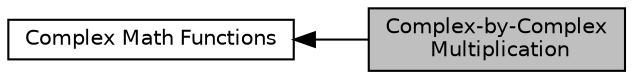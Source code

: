 digraph "Complex-by-Complex Multiplication"
{
  edge [fontname="Helvetica",fontsize="10",labelfontname="Helvetica",labelfontsize="10"];
  node [fontname="Helvetica",fontsize="10",shape=box];
  rankdir=LR;
  Node1 [label="Complex-by-Complex\l Multiplication",height=0.2,width=0.4,color="black", fillcolor="grey75", style="filled", fontcolor="black",tooltip=" "];
  Node2 [label="Complex Math Functions",height=0.2,width=0.4,color="black", fillcolor="white", style="filled",URL="$group__group_cmplx_math.html",tooltip=" "];
  Node2->Node1 [shape=plaintext, dir="back", style="solid"];
}
